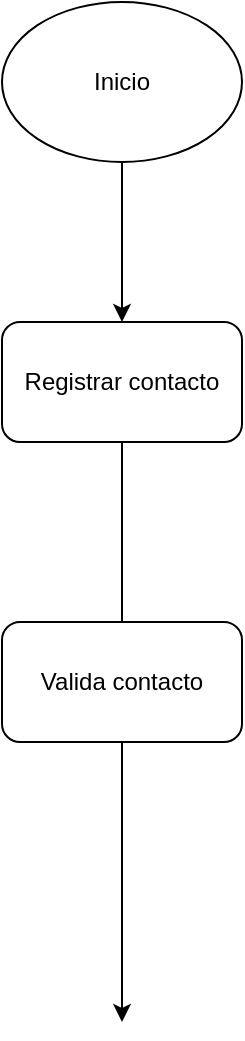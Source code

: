 <mxfile>
    <diagram id="-pS0kYfJS5rmNg2S0SY5" name="Page-1">
        <mxGraphModel dx="2201" dy="790" grid="1" gridSize="10" guides="1" tooltips="1" connect="1" arrows="1" fold="1" page="1" pageScale="1" pageWidth="827" pageHeight="1169" math="0" shadow="0">
            <root>
                <mxCell id="0"/>
                <mxCell id="1" parent="0"/>
                <mxCell id="4" style="edgeStyle=orthogonalEdgeStyle;rounded=0;orthogonalLoop=1;jettySize=auto;html=1;" edge="1" parent="1" source="2" target="3">
                    <mxGeometry relative="1" as="geometry"/>
                </mxCell>
                <mxCell id="2" value="Inicio" style="ellipse;whiteSpace=wrap;html=1;" vertex="1" parent="1">
                    <mxGeometry x="-473" y="10" width="120" height="80" as="geometry"/>
                </mxCell>
                <mxCell id="5" style="edgeStyle=orthogonalEdgeStyle;rounded=0;orthogonalLoop=1;jettySize=auto;html=1;" edge="1" parent="1" source="3">
                    <mxGeometry relative="1" as="geometry">
                        <mxPoint x="-413" y="360" as="targetPoint"/>
                    </mxGeometry>
                </mxCell>
                <mxCell id="3" value="Registrar contacto" style="rounded=1;whiteSpace=wrap;html=1;" vertex="1" parent="1">
                    <mxGeometry x="-473" y="170" width="120" height="60" as="geometry"/>
                </mxCell>
                <mxCell id="7" style="edgeStyle=orthogonalEdgeStyle;rounded=0;orthogonalLoop=1;jettySize=auto;html=1;" edge="1" parent="1" source="6">
                    <mxGeometry relative="1" as="geometry">
                        <mxPoint x="-413" y="520" as="targetPoint"/>
                    </mxGeometry>
                </mxCell>
                <mxCell id="6" value="Valida contacto" style="rounded=1;whiteSpace=wrap;html=1;" vertex="1" parent="1">
                    <mxGeometry x="-473" y="320" width="120" height="60" as="geometry"/>
                </mxCell>
            </root>
        </mxGraphModel>
    </diagram>
</mxfile>
